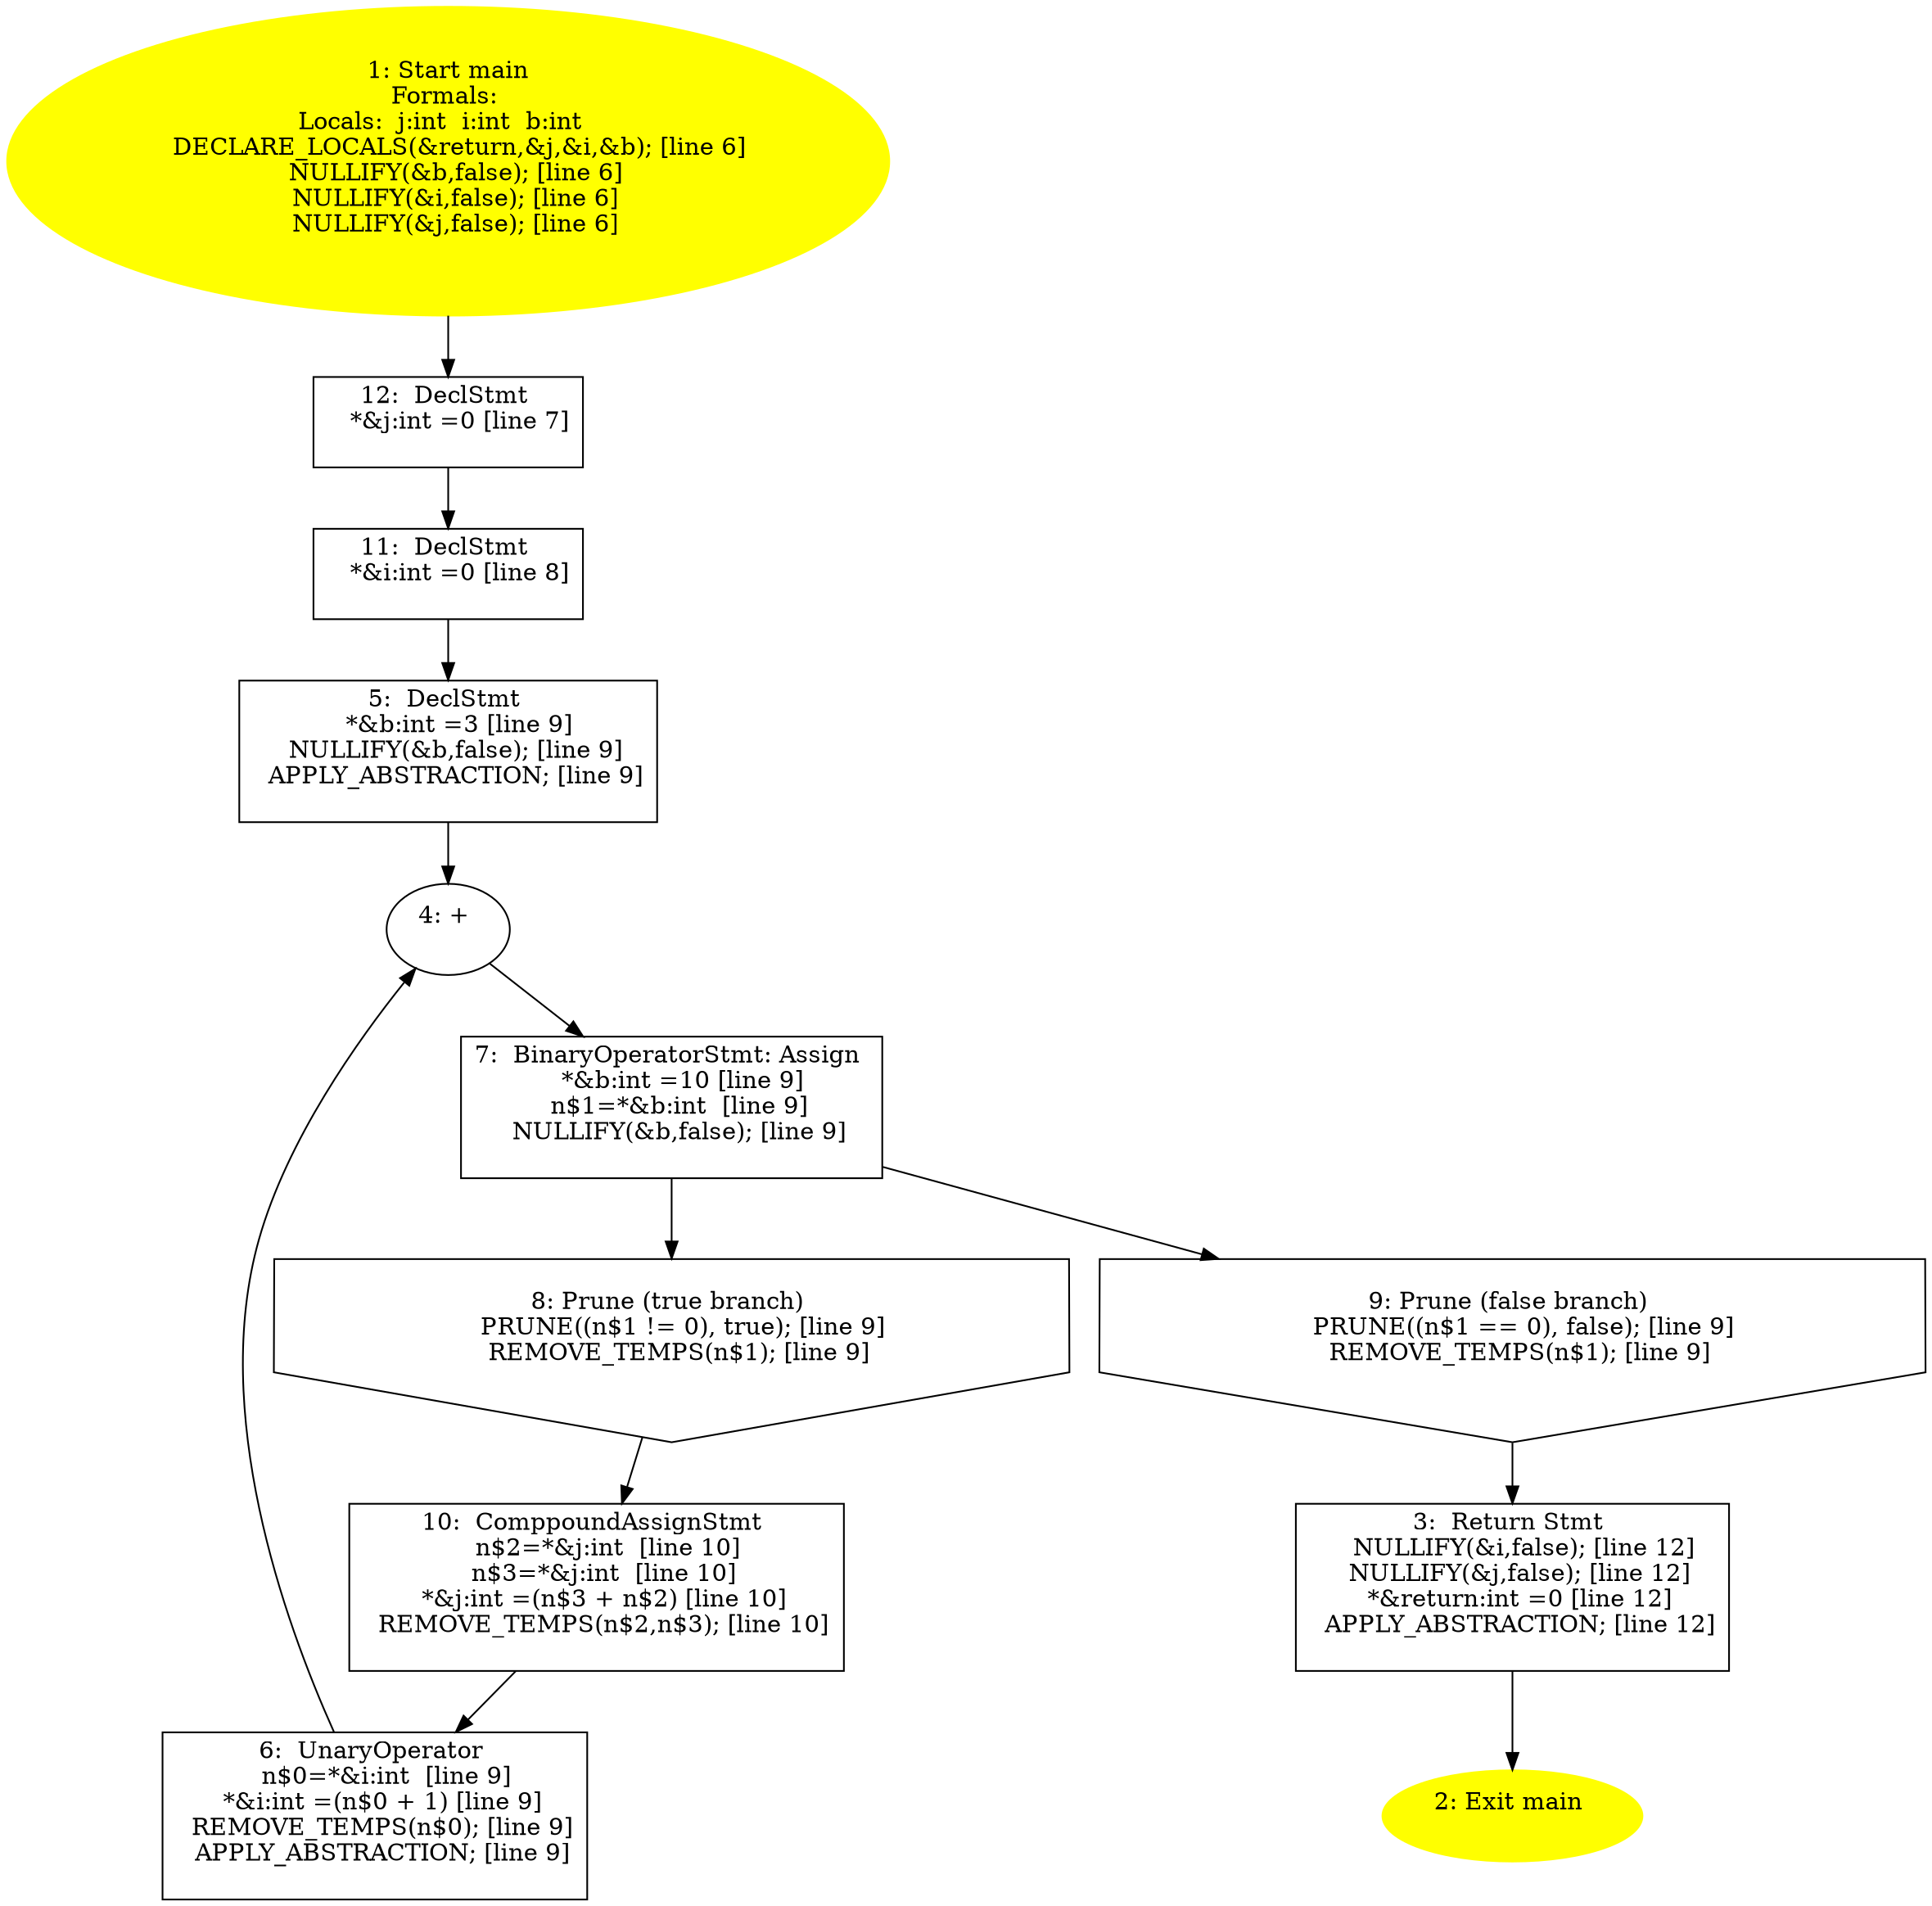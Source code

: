digraph iCFG {
12 [label="12:  DeclStmt \n   *&j:int =0 [line 7]\n " shape="box"]
	

	 12 -> 11 ;
11 [label="11:  DeclStmt \n   *&i:int =0 [line 8]\n " shape="box"]
	

	 11 -> 5 ;
10 [label="10:  ComppoundAssignStmt \n   n$2=*&j:int  [line 10]\n  n$3=*&j:int  [line 10]\n  *&j:int =(n$3 + n$2) [line 10]\n  REMOVE_TEMPS(n$2,n$3); [line 10]\n " shape="box"]
	

	 10 -> 6 ;
9 [label="9: Prune (false branch) \n   PRUNE((n$1 == 0), false); [line 9]\n  REMOVE_TEMPS(n$1); [line 9]\n " shape="invhouse"]
	

	 9 -> 3 ;
8 [label="8: Prune (true branch) \n   PRUNE((n$1 != 0), true); [line 9]\n  REMOVE_TEMPS(n$1); [line 9]\n " shape="invhouse"]
	

	 8 -> 10 ;
7 [label="7:  BinaryOperatorStmt: Assign \n   *&b:int =10 [line 9]\n  n$1=*&b:int  [line 9]\n  NULLIFY(&b,false); [line 9]\n " shape="box"]
	

	 7 -> 8 ;
	 7 -> 9 ;
6 [label="6:  UnaryOperator \n   n$0=*&i:int  [line 9]\n  *&i:int =(n$0 + 1) [line 9]\n  REMOVE_TEMPS(n$0); [line 9]\n  APPLY_ABSTRACTION; [line 9]\n " shape="box"]
	

	 6 -> 4 ;
5 [label="5:  DeclStmt \n   *&b:int =3 [line 9]\n  NULLIFY(&b,false); [line 9]\n  APPLY_ABSTRACTION; [line 9]\n " shape="box"]
	

	 5 -> 4 ;
4 [label="4: + \n  " ]
	

	 4 -> 7 ;
3 [label="3:  Return Stmt \n   NULLIFY(&i,false); [line 12]\n  NULLIFY(&j,false); [line 12]\n  *&return:int =0 [line 12]\n  APPLY_ABSTRACTION; [line 12]\n " shape="box"]
	

	 3 -> 2 ;
2 [label="2: Exit main \n  " color=yellow style=filled]
	

1 [label="1: Start main\nFormals: \nLocals:  j:int  i:int  b:int  \n   DECLARE_LOCALS(&return,&j,&i,&b); [line 6]\n  NULLIFY(&b,false); [line 6]\n  NULLIFY(&i,false); [line 6]\n  NULLIFY(&j,false); [line 6]\n " color=yellow style=filled]
	

	 1 -> 12 ;
}
